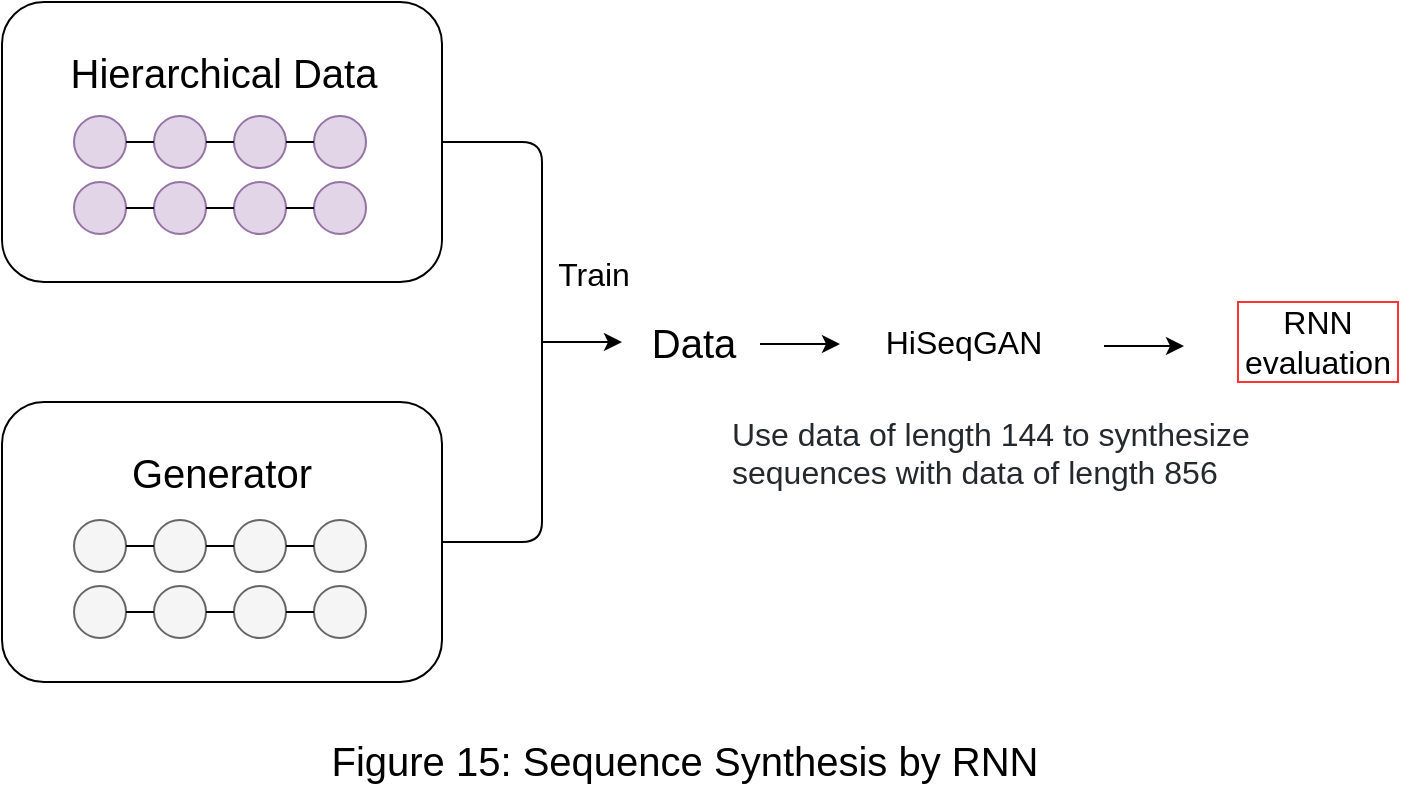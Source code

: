 <mxfile version="14.4.2" type="google"><diagram id="M-8iA3cEbDGoQ60kO4vX" name="Page-1"><mxGraphModel dx="1422" dy="642" grid="1" gridSize="10" guides="1" tooltips="1" connect="1" arrows="1" fold="1" page="1" pageScale="1" pageWidth="827" pageHeight="1169" math="0" shadow="0"><root><mxCell id="0"/><mxCell id="1" parent="0"/><mxCell id="Pv5oUL617Cz0eorNVyH8-1" value="" style="rounded=1;whiteSpace=wrap;html=1;" parent="1" vertex="1"><mxGeometry x="79" y="40" width="220" height="140" as="geometry"/></mxCell><mxCell id="Pv5oUL617Cz0eorNVyH8-2" value="" style="rounded=1;whiteSpace=wrap;html=1;" parent="1" vertex="1"><mxGeometry x="79" y="240" width="220" height="140" as="geometry"/></mxCell><mxCell id="Pv5oUL617Cz0eorNVyH8-3" value="" style="endArrow=none;html=1;entryX=1;entryY=0.5;entryDx=0;entryDy=0;exitX=1;exitY=0.5;exitDx=0;exitDy=0;" parent="1" source="Pv5oUL617Cz0eorNVyH8-2" target="Pv5oUL617Cz0eorNVyH8-1" edge="1"><mxGeometry width="50" height="50" relative="1" as="geometry"><mxPoint x="379" y="300" as="sourcePoint"/><mxPoint x="429" y="250" as="targetPoint"/><Array as="points"><mxPoint x="349" y="310"/><mxPoint x="349" y="110"/></Array></mxGeometry></mxCell><mxCell id="Pv5oUL617Cz0eorNVyH8-4" value="" style="endArrow=classic;html=1;" parent="1" edge="1"><mxGeometry width="50" height="50" relative="1" as="geometry"><mxPoint x="349" y="210" as="sourcePoint"/><mxPoint x="389" y="210" as="targetPoint"/></mxGeometry></mxCell><mxCell id="Pv5oUL617Cz0eorNVyH8-5" value="&lt;font style=&quot;font-size: 16px&quot;&gt;Train&lt;/font&gt;" style="text;html=1;strokeColor=none;fillColor=none;align=center;verticalAlign=middle;whiteSpace=wrap;rounded=0;" parent="1" vertex="1"><mxGeometry x="355" y="166" width="40" height="20" as="geometry"/></mxCell><mxCell id="Pv5oUL617Cz0eorNVyH8-6" value="&lt;font style=&quot;font-size: 20px&quot;&gt;Data&lt;/font&gt;" style="text;html=1;strokeColor=none;fillColor=none;align=center;verticalAlign=middle;whiteSpace=wrap;rounded=0;dashed=1;" parent="1" vertex="1"><mxGeometry x="405" y="200" width="40" height="20" as="geometry"/></mxCell><mxCell id="Pv5oUL617Cz0eorNVyH8-7" value="&lt;font style=&quot;font-size: 20px&quot;&gt;Hierarchical Data&lt;/font&gt;" style="text;html=1;strokeColor=none;fillColor=none;align=center;verticalAlign=middle;whiteSpace=wrap;rounded=0;dashed=1;" parent="1" vertex="1"><mxGeometry x="100" y="65" width="180" height="20" as="geometry"/></mxCell><mxCell id="Pv5oUL617Cz0eorNVyH8-8" value="&lt;span style=&quot;font-size: 20px&quot;&gt;Generator&lt;/span&gt;" style="text;html=1;strokeColor=none;fillColor=none;align=center;verticalAlign=middle;whiteSpace=wrap;rounded=0;dashed=1;" parent="1" vertex="1"><mxGeometry x="99" y="265" width="180" height="20" as="geometry"/></mxCell><mxCell id="Pv5oUL617Cz0eorNVyH8-9" value="" style="ellipse;whiteSpace=wrap;html=1;aspect=fixed;fillColor=#e1d5e7;strokeColor=#9673a6;" parent="1" vertex="1"><mxGeometry x="115" y="97" width="26" height="26" as="geometry"/></mxCell><mxCell id="Pv5oUL617Cz0eorNVyH8-10" value="" style="ellipse;whiteSpace=wrap;html=1;aspect=fixed;fillColor=#e1d5e7;strokeColor=#9673a6;" parent="1" vertex="1"><mxGeometry x="155" y="97" width="26" height="26" as="geometry"/></mxCell><mxCell id="Pv5oUL617Cz0eorNVyH8-11" value="" style="ellipse;whiteSpace=wrap;html=1;aspect=fixed;fillColor=#e1d5e7;strokeColor=#9673a6;" parent="1" vertex="1"><mxGeometry x="195" y="97" width="26" height="26" as="geometry"/></mxCell><mxCell id="Pv5oUL617Cz0eorNVyH8-12" value="" style="ellipse;whiteSpace=wrap;html=1;aspect=fixed;fillColor=#e1d5e7;strokeColor=#9673a6;" parent="1" vertex="1"><mxGeometry x="235" y="97" width="26" height="26" as="geometry"/></mxCell><mxCell id="Pv5oUL617Cz0eorNVyH8-13" value="" style="endArrow=none;html=1;exitX=1;exitY=0.5;exitDx=0;exitDy=0;entryX=0;entryY=0.5;entryDx=0;entryDy=0;" parent="1" source="Pv5oUL617Cz0eorNVyH8-9" target="Pv5oUL617Cz0eorNVyH8-10" edge="1"><mxGeometry width="50" height="50" relative="1" as="geometry"><mxPoint x="95" y="107" as="sourcePoint"/><mxPoint x="145" y="57" as="targetPoint"/></mxGeometry></mxCell><mxCell id="Pv5oUL617Cz0eorNVyH8-14" value="" style="endArrow=none;html=1;exitX=1;exitY=0.5;exitDx=0;exitDy=0;entryX=0;entryY=0.5;entryDx=0;entryDy=0;" parent="1" source="Pv5oUL617Cz0eorNVyH8-10" target="Pv5oUL617Cz0eorNVyH8-11" edge="1"><mxGeometry width="50" height="50" relative="1" as="geometry"><mxPoint x="95" y="107" as="sourcePoint"/><mxPoint x="145" y="57" as="targetPoint"/></mxGeometry></mxCell><mxCell id="Pv5oUL617Cz0eorNVyH8-15" value="" style="endArrow=none;html=1;exitX=1;exitY=0.5;exitDx=0;exitDy=0;entryX=0;entryY=0.5;entryDx=0;entryDy=0;" parent="1" source="Pv5oUL617Cz0eorNVyH8-11" target="Pv5oUL617Cz0eorNVyH8-12" edge="1"><mxGeometry width="50" height="50" relative="1" as="geometry"><mxPoint x="95" y="107" as="sourcePoint"/><mxPoint x="145" y="57" as="targetPoint"/></mxGeometry></mxCell><mxCell id="Pv5oUL617Cz0eorNVyH8-16" value="" style="ellipse;whiteSpace=wrap;html=1;aspect=fixed;fillColor=#e1d5e7;strokeColor=#9673a6;" parent="1" vertex="1"><mxGeometry x="115" y="130" width="26" height="26" as="geometry"/></mxCell><mxCell id="Pv5oUL617Cz0eorNVyH8-17" value="" style="ellipse;whiteSpace=wrap;html=1;aspect=fixed;fillColor=#e1d5e7;strokeColor=#9673a6;" parent="1" vertex="1"><mxGeometry x="155" y="130" width="26" height="26" as="geometry"/></mxCell><mxCell id="Pv5oUL617Cz0eorNVyH8-18" value="" style="ellipse;whiteSpace=wrap;html=1;aspect=fixed;fillColor=#e1d5e7;strokeColor=#9673a6;" parent="1" vertex="1"><mxGeometry x="195" y="130" width="26" height="26" as="geometry"/></mxCell><mxCell id="Pv5oUL617Cz0eorNVyH8-19" value="" style="ellipse;whiteSpace=wrap;html=1;aspect=fixed;fillColor=#e1d5e7;strokeColor=#9673a6;" parent="1" vertex="1"><mxGeometry x="235" y="130" width="26" height="26" as="geometry"/></mxCell><mxCell id="Pv5oUL617Cz0eorNVyH8-20" value="" style="endArrow=none;html=1;exitX=1;exitY=0.5;exitDx=0;exitDy=0;entryX=0;entryY=0.5;entryDx=0;entryDy=0;" parent="1" source="Pv5oUL617Cz0eorNVyH8-16" target="Pv5oUL617Cz0eorNVyH8-17" edge="1"><mxGeometry width="50" height="50" relative="1" as="geometry"><mxPoint x="95" y="140" as="sourcePoint"/><mxPoint x="145" y="90" as="targetPoint"/></mxGeometry></mxCell><mxCell id="Pv5oUL617Cz0eorNVyH8-21" value="" style="endArrow=none;html=1;exitX=1;exitY=0.5;exitDx=0;exitDy=0;entryX=0;entryY=0.5;entryDx=0;entryDy=0;" parent="1" source="Pv5oUL617Cz0eorNVyH8-17" target="Pv5oUL617Cz0eorNVyH8-18" edge="1"><mxGeometry width="50" height="50" relative="1" as="geometry"><mxPoint x="95" y="140" as="sourcePoint"/><mxPoint x="145" y="90" as="targetPoint"/></mxGeometry></mxCell><mxCell id="Pv5oUL617Cz0eorNVyH8-22" value="" style="endArrow=none;html=1;exitX=1;exitY=0.5;exitDx=0;exitDy=0;entryX=0;entryY=0.5;entryDx=0;entryDy=0;" parent="1" source="Pv5oUL617Cz0eorNVyH8-18" target="Pv5oUL617Cz0eorNVyH8-19" edge="1"><mxGeometry width="50" height="50" relative="1" as="geometry"><mxPoint x="95" y="140" as="sourcePoint"/><mxPoint x="145" y="90" as="targetPoint"/></mxGeometry></mxCell><mxCell id="Pv5oUL617Cz0eorNVyH8-23" value="" style="ellipse;whiteSpace=wrap;html=1;aspect=fixed;fillColor=#f5f5f5;strokeColor=#666666;fontColor=#333333;" parent="1" vertex="1"><mxGeometry x="115" y="299" width="26" height="26" as="geometry"/></mxCell><mxCell id="Pv5oUL617Cz0eorNVyH8-24" value="" style="ellipse;whiteSpace=wrap;html=1;aspect=fixed;fillColor=#f5f5f5;strokeColor=#666666;fontColor=#333333;" parent="1" vertex="1"><mxGeometry x="155" y="299" width="26" height="26" as="geometry"/></mxCell><mxCell id="Pv5oUL617Cz0eorNVyH8-25" value="" style="ellipse;whiteSpace=wrap;html=1;aspect=fixed;fillColor=#f5f5f5;strokeColor=#666666;fontColor=#333333;" parent="1" vertex="1"><mxGeometry x="195" y="299" width="26" height="26" as="geometry"/></mxCell><mxCell id="Pv5oUL617Cz0eorNVyH8-26" value="" style="ellipse;whiteSpace=wrap;html=1;aspect=fixed;fillColor=#f5f5f5;strokeColor=#666666;fontColor=#333333;" parent="1" vertex="1"><mxGeometry x="235" y="299" width="26" height="26" as="geometry"/></mxCell><mxCell id="Pv5oUL617Cz0eorNVyH8-27" value="" style="endArrow=none;html=1;exitX=1;exitY=0.5;exitDx=0;exitDy=0;entryX=0;entryY=0.5;entryDx=0;entryDy=0;" parent="1" source="Pv5oUL617Cz0eorNVyH8-23" target="Pv5oUL617Cz0eorNVyH8-24" edge="1"><mxGeometry width="50" height="50" relative="1" as="geometry"><mxPoint x="95" y="309" as="sourcePoint"/><mxPoint x="145" y="259" as="targetPoint"/></mxGeometry></mxCell><mxCell id="Pv5oUL617Cz0eorNVyH8-28" value="" style="endArrow=none;html=1;exitX=1;exitY=0.5;exitDx=0;exitDy=0;entryX=0;entryY=0.5;entryDx=0;entryDy=0;" parent="1" source="Pv5oUL617Cz0eorNVyH8-24" target="Pv5oUL617Cz0eorNVyH8-25" edge="1"><mxGeometry width="50" height="50" relative="1" as="geometry"><mxPoint x="95" y="309" as="sourcePoint"/><mxPoint x="145" y="259" as="targetPoint"/></mxGeometry></mxCell><mxCell id="Pv5oUL617Cz0eorNVyH8-29" value="" style="endArrow=none;html=1;exitX=1;exitY=0.5;exitDx=0;exitDy=0;entryX=0;entryY=0.5;entryDx=0;entryDy=0;" parent="1" source="Pv5oUL617Cz0eorNVyH8-25" target="Pv5oUL617Cz0eorNVyH8-26" edge="1"><mxGeometry width="50" height="50" relative="1" as="geometry"><mxPoint x="95" y="309" as="sourcePoint"/><mxPoint x="145" y="259" as="targetPoint"/></mxGeometry></mxCell><mxCell id="Pv5oUL617Cz0eorNVyH8-30" value="" style="ellipse;whiteSpace=wrap;html=1;aspect=fixed;fillColor=#f5f5f5;strokeColor=#666666;fontColor=#333333;" parent="1" vertex="1"><mxGeometry x="115" y="332" width="26" height="26" as="geometry"/></mxCell><mxCell id="Pv5oUL617Cz0eorNVyH8-31" value="" style="ellipse;whiteSpace=wrap;html=1;aspect=fixed;fillColor=#f5f5f5;strokeColor=#666666;fontColor=#333333;" parent="1" vertex="1"><mxGeometry x="155" y="332" width="26" height="26" as="geometry"/></mxCell><mxCell id="Pv5oUL617Cz0eorNVyH8-32" value="" style="ellipse;whiteSpace=wrap;html=1;aspect=fixed;fillColor=#f5f5f5;strokeColor=#666666;fontColor=#333333;" parent="1" vertex="1"><mxGeometry x="195" y="332" width="26" height="26" as="geometry"/></mxCell><mxCell id="Pv5oUL617Cz0eorNVyH8-33" value="" style="ellipse;whiteSpace=wrap;html=1;aspect=fixed;fillColor=#f5f5f5;strokeColor=#666666;fontColor=#333333;" parent="1" vertex="1"><mxGeometry x="235" y="332" width="26" height="26" as="geometry"/></mxCell><mxCell id="Pv5oUL617Cz0eorNVyH8-34" value="" style="endArrow=none;html=1;exitX=1;exitY=0.5;exitDx=0;exitDy=0;entryX=0;entryY=0.5;entryDx=0;entryDy=0;" parent="1" source="Pv5oUL617Cz0eorNVyH8-30" target="Pv5oUL617Cz0eorNVyH8-31" edge="1"><mxGeometry width="50" height="50" relative="1" as="geometry"><mxPoint x="95" y="342" as="sourcePoint"/><mxPoint x="145" y="292" as="targetPoint"/></mxGeometry></mxCell><mxCell id="Pv5oUL617Cz0eorNVyH8-35" value="" style="endArrow=none;html=1;exitX=1;exitY=0.5;exitDx=0;exitDy=0;entryX=0;entryY=0.5;entryDx=0;entryDy=0;" parent="1" source="Pv5oUL617Cz0eorNVyH8-31" target="Pv5oUL617Cz0eorNVyH8-32" edge="1"><mxGeometry width="50" height="50" relative="1" as="geometry"><mxPoint x="95" y="342" as="sourcePoint"/><mxPoint x="145" y="292" as="targetPoint"/></mxGeometry></mxCell><mxCell id="Pv5oUL617Cz0eorNVyH8-36" value="" style="endArrow=none;html=1;exitX=1;exitY=0.5;exitDx=0;exitDy=0;entryX=0;entryY=0.5;entryDx=0;entryDy=0;" parent="1" source="Pv5oUL617Cz0eorNVyH8-32" target="Pv5oUL617Cz0eorNVyH8-33" edge="1"><mxGeometry width="50" height="50" relative="1" as="geometry"><mxPoint x="95" y="342" as="sourcePoint"/><mxPoint x="145" y="292" as="targetPoint"/></mxGeometry></mxCell><mxCell id="Pv5oUL617Cz0eorNVyH8-37" value="" style="endArrow=classic;html=1;" parent="1" edge="1"><mxGeometry width="50" height="50" relative="1" as="geometry"><mxPoint x="458" y="211" as="sourcePoint"/><mxPoint x="498" y="211" as="targetPoint"/></mxGeometry></mxCell><mxCell id="Pv5oUL617Cz0eorNVyH8-38" value="&lt;font style=&quot;font-size: 16px&quot;&gt;HiSeqGAN&lt;/font&gt;" style="text;html=1;strokeColor=none;fillColor=none;align=center;verticalAlign=middle;whiteSpace=wrap;rounded=0;" parent="1" vertex="1"><mxGeometry x="540" y="200" width="40" height="20" as="geometry"/></mxCell><mxCell id="Pv5oUL617Cz0eorNVyH8-39" value="" style="endArrow=classic;html=1;" parent="1" edge="1"><mxGeometry width="50" height="50" relative="1" as="geometry"><mxPoint x="630" y="212" as="sourcePoint"/><mxPoint x="670" y="212" as="targetPoint"/></mxGeometry></mxCell><mxCell id="Pv5oUL617Cz0eorNVyH8-40" value="&lt;span style=&quot;font-size: 16px&quot;&gt;RNN evaluation&lt;/span&gt;" style="text;html=1;fillColor=none;align=center;verticalAlign=middle;whiteSpace=wrap;rounded=0;strokeColor=#FF3333;" parent="1" vertex="1"><mxGeometry x="697" y="190" width="80" height="40" as="geometry"/></mxCell><mxCell id="yHdYe_ff5eoCcEwzAtN2-1" value="&lt;font style=&quot;font-size: 20px&quot;&gt;Figure 15: Sequence Synthesis by RNN&lt;br&gt;&lt;/font&gt;" style="text;html=1;strokeColor=none;fillColor=none;align=center;verticalAlign=middle;whiteSpace=wrap;rounded=0;" vertex="1" parent="1"><mxGeometry x="240" y="400" width="361" height="38" as="geometry"/></mxCell><mxCell id="yHdYe_ff5eoCcEwzAtN2-3" value="&lt;span style=&quot;color: rgb(36 , 41 , 46) ; font-size: 16px ; font-style: normal ; font-weight: 400 ; letter-spacing: normal ; text-align: left ; text-indent: 0px ; text-transform: none ; word-spacing: 0px ; background-color: rgb(255 , 255 , 255) ; display: inline ; float: none&quot;&gt;Use data of length 144 to synthesize sequences with data of length 856&lt;/span&gt;" style="text;whiteSpace=wrap;html=1;" vertex="1" parent="1"><mxGeometry x="442" y="240" width="270" height="30" as="geometry"/></mxCell></root></mxGraphModel></diagram></mxfile>